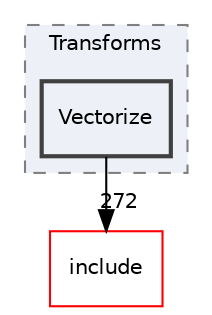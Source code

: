 digraph "lib/Transforms/Vectorize"
{
 // LATEX_PDF_SIZE
  bgcolor="transparent";
  edge [fontname="Helvetica",fontsize="10",labelfontname="Helvetica",labelfontsize="10"];
  node [fontname="Helvetica",fontsize="10",shape="box"];
  compound=true
  subgraph clusterdir_a72932e0778af28115095468f6286ff8 {
    graph [ bgcolor="#edf0f7", pencolor="grey50", style="filled,dashed,", label="Transforms", fontname="Helvetica", fontsize="10", URL="dir_a72932e0778af28115095468f6286ff8.html"]
  dir_acb975f027bc8cf760392318543d920a [label="Vectorize", style="filled,bold,", fillcolor="#edf0f7", color="grey25", URL="dir_acb975f027bc8cf760392318543d920a.html"];
  }
  dir_d44c64559bbebec7f509842c48db8b23 [label="include", style="", fillcolor="#edf0f7", color="red", URL="dir_d44c64559bbebec7f509842c48db8b23.html"];
  dir_acb975f027bc8cf760392318543d920a->dir_d44c64559bbebec7f509842c48db8b23 [headlabel="272", labeldistance=1.5 headhref="dir_000232_000082.html"];
}
